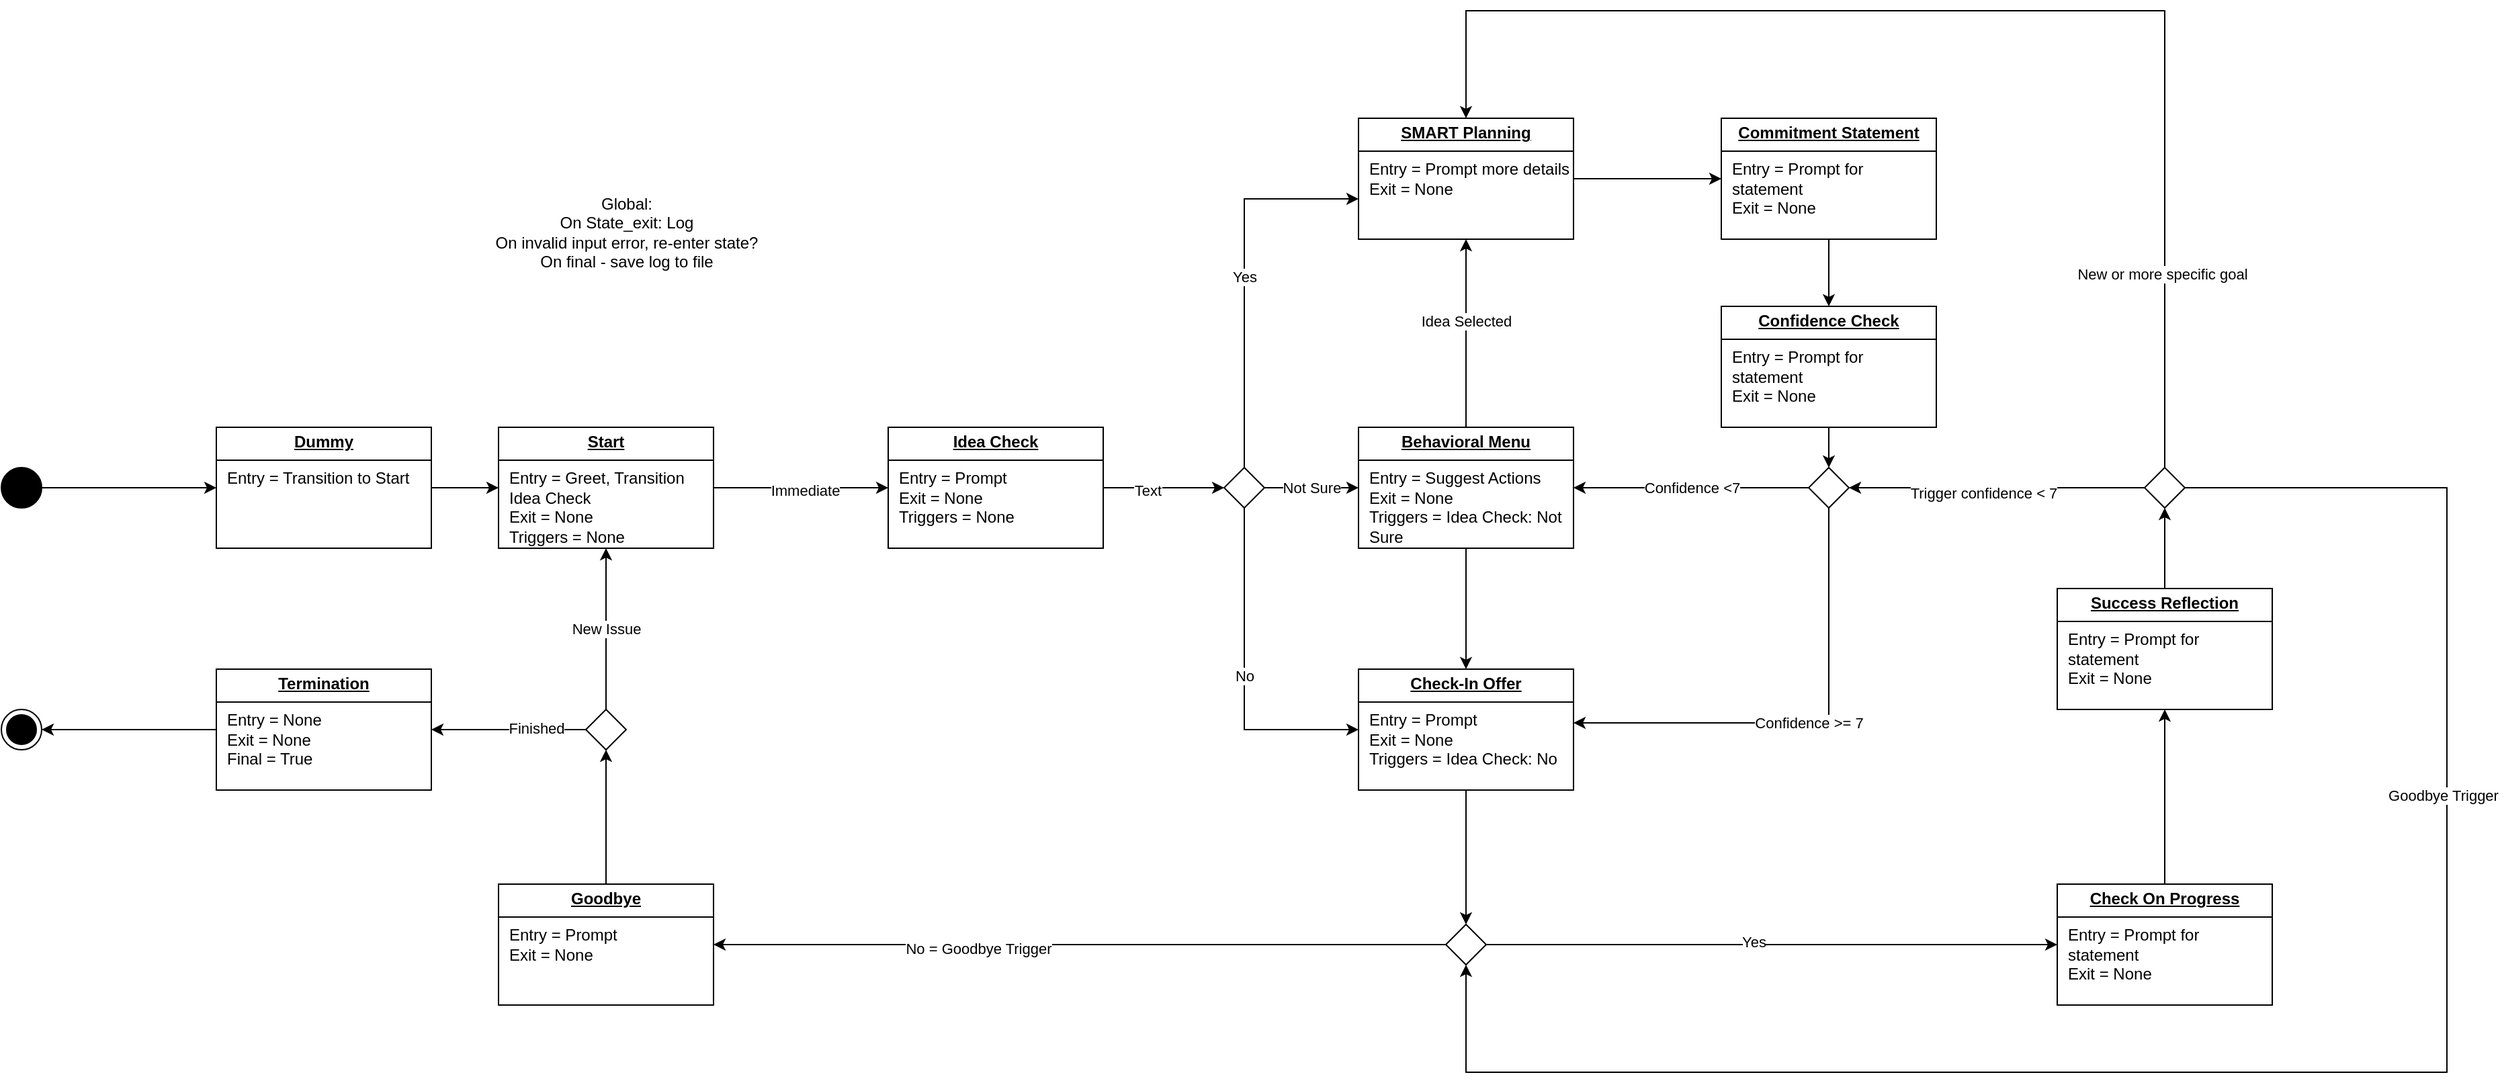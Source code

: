 <mxfile version="25.0.1">
  <diagram name="Page-1" id="mNmfo9-ZY8wS-75tIMfN">
    <mxGraphModel dx="1434" dy="738" grid="1" gridSize="10" guides="1" tooltips="1" connect="1" arrows="1" fold="1" page="1" pageScale="1" pageWidth="1100" pageHeight="850" math="0" shadow="0">
      <root>
        <mxCell id="0" />
        <mxCell id="1" parent="0" />
        <mxCell id="98yfZiaLMMMqMSyK-l2X-13" style="edgeStyle=orthogonalEdgeStyle;rounded=0;orthogonalLoop=1;jettySize=auto;html=1;" parent="1" source="98yfZiaLMMMqMSyK-l2X-6" target="98yfZiaLMMMqMSyK-l2X-10" edge="1">
          <mxGeometry relative="1" as="geometry" />
        </mxCell>
        <mxCell id="98yfZiaLMMMqMSyK-l2X-14" value="Immediate" style="edgeLabel;html=1;align=center;verticalAlign=middle;resizable=0;points=[];" parent="98yfZiaLMMMqMSyK-l2X-13" vertex="1" connectable="0">
          <mxGeometry x="0.046" y="-2" relative="1" as="geometry">
            <mxPoint as="offset" />
          </mxGeometry>
        </mxCell>
        <mxCell id="98yfZiaLMMMqMSyK-l2X-6" value="&lt;p style=&quot;margin:0px;margin-top:4px;text-align:center;text-decoration:underline;&quot;&gt;&lt;b&gt;Start&lt;/b&gt;&lt;/p&gt;&lt;hr size=&quot;1&quot; style=&quot;border-style:solid;&quot;&gt;&lt;p style=&quot;margin:0px;margin-left:8px;&quot;&gt;Entry = Greet, Transition Idea Check&lt;br&gt;Exit = None&lt;br&gt;Triggers = None&lt;/p&gt;" style="verticalAlign=top;align=left;overflow=fill;html=1;whiteSpace=wrap;container=1;" parent="1" vertex="1">
          <mxGeometry x="440" y="340" width="160" height="90" as="geometry" />
        </mxCell>
        <mxCell id="98yfZiaLMMMqMSyK-l2X-11" style="edgeStyle=orthogonalEdgeStyle;rounded=0;orthogonalLoop=1;jettySize=auto;html=1;entryX=0;entryY=0.5;entryDx=0;entryDy=0;" parent="1" source="98yfZiaLMMMqMSyK-l2X-7" target="98yfZiaLMMMqMSyK-l2X-99" edge="1">
          <mxGeometry relative="1" as="geometry" />
        </mxCell>
        <mxCell id="98yfZiaLMMMqMSyK-l2X-7" value="" style="ellipse;fillColor=strokeColor;html=1;" parent="1" vertex="1">
          <mxGeometry x="70" y="370" width="30" height="30" as="geometry" />
        </mxCell>
        <mxCell id="98yfZiaLMMMqMSyK-l2X-16" style="edgeStyle=orthogonalEdgeStyle;rounded=0;orthogonalLoop=1;jettySize=auto;html=1;" parent="1" source="98yfZiaLMMMqMSyK-l2X-10" target="98yfZiaLMMMqMSyK-l2X-15" edge="1">
          <mxGeometry relative="1" as="geometry" />
        </mxCell>
        <mxCell id="YFkgDHGAvPGRMSyyv57I-1" value="Text" style="edgeLabel;html=1;align=center;verticalAlign=middle;resizable=0;points=[];" parent="98yfZiaLMMMqMSyK-l2X-16" vertex="1" connectable="0">
          <mxGeometry x="-0.263" y="-2" relative="1" as="geometry">
            <mxPoint as="offset" />
          </mxGeometry>
        </mxCell>
        <mxCell id="98yfZiaLMMMqMSyK-l2X-10" value="&lt;p style=&quot;margin:0px;margin-top:4px;text-align:center;text-decoration:underline;&quot;&gt;&lt;b&gt;Idea Check&lt;/b&gt;&lt;/p&gt;&lt;hr size=&quot;1&quot; style=&quot;border-style:solid;&quot;&gt;&lt;p style=&quot;margin:0px;margin-left:8px;&quot;&gt;Entry = Prompt&lt;br&gt;Exit = None&lt;br&gt;Triggers = None&lt;/p&gt;" style="verticalAlign=top;align=left;overflow=fill;html=1;whiteSpace=wrap;container=1;" parent="1" vertex="1">
          <mxGeometry x="730" y="340" width="160" height="90" as="geometry" />
        </mxCell>
        <mxCell id="98yfZiaLMMMqMSyK-l2X-21" value="Yes" style="edgeStyle=orthogonalEdgeStyle;rounded=0;orthogonalLoop=1;jettySize=auto;html=1;" parent="1" source="98yfZiaLMMMqMSyK-l2X-15" target="98yfZiaLMMMqMSyK-l2X-26" edge="1">
          <mxGeometry relative="1" as="geometry">
            <mxPoint x="995" y="240" as="targetPoint" />
            <Array as="points">
              <mxPoint x="995" y="170" />
            </Array>
          </mxGeometry>
        </mxCell>
        <mxCell id="98yfZiaLMMMqMSyK-l2X-22" value="Not Sure" style="edgeStyle=orthogonalEdgeStyle;rounded=0;orthogonalLoop=1;jettySize=auto;html=1;exitX=1;exitY=0.5;exitDx=0;exitDy=0;" parent="1" source="98yfZiaLMMMqMSyK-l2X-15" target="98yfZiaLMMMqMSyK-l2X-20" edge="1">
          <mxGeometry relative="1" as="geometry" />
        </mxCell>
        <mxCell id="98yfZiaLMMMqMSyK-l2X-24" value="No" style="edgeStyle=orthogonalEdgeStyle;rounded=0;orthogonalLoop=1;jettySize=auto;html=1;movable=1;resizable=1;rotatable=1;deletable=1;editable=1;locked=0;connectable=1;" parent="1" source="98yfZiaLMMMqMSyK-l2X-15" target="98yfZiaLMMMqMSyK-l2X-23" edge="1">
          <mxGeometry relative="1" as="geometry">
            <mxPoint x="1250" y="590" as="targetPoint" />
            <Array as="points">
              <mxPoint x="995" y="565" />
            </Array>
          </mxGeometry>
        </mxCell>
        <mxCell id="98yfZiaLMMMqMSyK-l2X-15" value="" style="rhombus;" parent="1" vertex="1">
          <mxGeometry x="980" y="370" width="30" height="30" as="geometry" />
        </mxCell>
        <mxCell id="98yfZiaLMMMqMSyK-l2X-27" style="edgeStyle=orthogonalEdgeStyle;rounded=0;orthogonalLoop=1;jettySize=auto;html=1;" parent="1" source="98yfZiaLMMMqMSyK-l2X-20" target="98yfZiaLMMMqMSyK-l2X-26" edge="1">
          <mxGeometry relative="1" as="geometry" />
        </mxCell>
        <mxCell id="98yfZiaLMMMqMSyK-l2X-28" value="Idea Selected" style="edgeLabel;html=1;align=center;verticalAlign=middle;resizable=0;points=[];" parent="98yfZiaLMMMqMSyK-l2X-27" vertex="1" connectable="0">
          <mxGeometry x="0.137" relative="1" as="geometry">
            <mxPoint as="offset" />
          </mxGeometry>
        </mxCell>
        <mxCell id="98yfZiaLMMMqMSyK-l2X-40" style="edgeStyle=orthogonalEdgeStyle;rounded=0;orthogonalLoop=1;jettySize=auto;html=1;" parent="1" source="98yfZiaLMMMqMSyK-l2X-20" target="98yfZiaLMMMqMSyK-l2X-23" edge="1">
          <mxGeometry relative="1" as="geometry" />
        </mxCell>
        <mxCell id="98yfZiaLMMMqMSyK-l2X-20" value="&lt;p style=&quot;margin:0px;margin-top:4px;text-align:center;text-decoration:underline;&quot;&gt;&lt;b&gt;Behavioral Menu&lt;/b&gt;&lt;/p&gt;&lt;hr size=&quot;1&quot; style=&quot;border-style:solid;&quot;&gt;&lt;p style=&quot;margin:0px;margin-left:8px;&quot;&gt;Entry = Suggest Actions&lt;br&gt;Exit = None&lt;br&gt;Triggers = Idea Check: Not Sure&lt;/p&gt;" style="verticalAlign=top;align=left;overflow=fill;html=1;whiteSpace=wrap;container=1;" parent="1" vertex="1">
          <mxGeometry x="1080" y="340" width="160" height="90" as="geometry" />
        </mxCell>
        <mxCell id="98yfZiaLMMMqMSyK-l2X-44" style="edgeStyle=orthogonalEdgeStyle;rounded=0;orthogonalLoop=1;jettySize=auto;html=1;" parent="1" source="98yfZiaLMMMqMSyK-l2X-23" target="98yfZiaLMMMqMSyK-l2X-43" edge="1">
          <mxGeometry relative="1" as="geometry" />
        </mxCell>
        <mxCell id="98yfZiaLMMMqMSyK-l2X-23" value="&lt;p style=&quot;margin:0px;margin-top:4px;text-align:center;text-decoration:underline;&quot;&gt;&lt;b&gt;Check-In Offer&lt;/b&gt;&lt;/p&gt;&lt;hr size=&quot;1&quot; style=&quot;border-style:solid;&quot;&gt;&lt;p style=&quot;margin:0px;margin-left:8px;&quot;&gt;Entry = Prompt&lt;br&gt;Exit = None&lt;br&gt;Triggers = Idea Check: No&lt;/p&gt;" style="verticalAlign=top;align=left;overflow=fill;html=1;whiteSpace=wrap;container=1;" parent="1" vertex="1">
          <mxGeometry x="1080" y="520" width="160" height="90" as="geometry" />
        </mxCell>
        <mxCell id="98yfZiaLMMMqMSyK-l2X-25" value="Global:&lt;div&gt;On State_exit: Log&lt;/div&gt;&lt;div&gt;On invalid input error, re-enter state?&lt;/div&gt;&lt;div&gt;On final - save log to file&lt;/div&gt;" style="text;html=1;align=center;verticalAlign=middle;resizable=0;points=[];autosize=1;strokeColor=none;fillColor=none;" parent="1" vertex="1">
          <mxGeometry x="425" y="160" width="220" height="70" as="geometry" />
        </mxCell>
        <mxCell id="98yfZiaLMMMqMSyK-l2X-34" style="edgeStyle=orthogonalEdgeStyle;rounded=0;orthogonalLoop=1;jettySize=auto;html=1;" parent="1" source="98yfZiaLMMMqMSyK-l2X-26" target="98yfZiaLMMMqMSyK-l2X-32" edge="1">
          <mxGeometry relative="1" as="geometry" />
        </mxCell>
        <mxCell id="98yfZiaLMMMqMSyK-l2X-26" value="&lt;p style=&quot;margin:0px;margin-top:4px;text-align:center;text-decoration:underline;&quot;&gt;&lt;b&gt;SMART Planning&lt;/b&gt;&lt;/p&gt;&lt;hr size=&quot;1&quot; style=&quot;border-style:solid;&quot;&gt;&lt;p style=&quot;margin:0px;margin-left:8px;&quot;&gt;Entry = Prompt more details&lt;br&gt;Exit = None&lt;br&gt;&lt;br&gt;&lt;/p&gt;" style="verticalAlign=top;align=left;overflow=fill;html=1;whiteSpace=wrap;container=1;" parent="1" vertex="1">
          <mxGeometry x="1080" y="110" width="160" height="90" as="geometry" />
        </mxCell>
        <mxCell id="98yfZiaLMMMqMSyK-l2X-36" style="edgeStyle=orthogonalEdgeStyle;rounded=0;orthogonalLoop=1;jettySize=auto;html=1;" parent="1" source="98yfZiaLMMMqMSyK-l2X-32" target="98yfZiaLMMMqMSyK-l2X-35" edge="1">
          <mxGeometry relative="1" as="geometry" />
        </mxCell>
        <mxCell id="98yfZiaLMMMqMSyK-l2X-32" value="&lt;p style=&quot;margin:0px;margin-top:4px;text-align:center;text-decoration:underline;&quot;&gt;&lt;b&gt;Commitment Statement&lt;/b&gt;&lt;/p&gt;&lt;hr size=&quot;1&quot; style=&quot;border-style:solid;&quot;&gt;&lt;p style=&quot;margin:0px;margin-left:8px;&quot;&gt;Entry = Prompt for statement&lt;br&gt;Exit = None&lt;br&gt;&lt;br&gt;&lt;/p&gt;" style="verticalAlign=top;align=left;overflow=fill;html=1;whiteSpace=wrap;container=1;" parent="1" vertex="1">
          <mxGeometry x="1350" y="110" width="160" height="90" as="geometry" />
        </mxCell>
        <mxCell id="98yfZiaLMMMqMSyK-l2X-51" style="edgeStyle=orthogonalEdgeStyle;rounded=0;orthogonalLoop=1;jettySize=auto;html=1;" parent="1" source="98yfZiaLMMMqMSyK-l2X-33" target="98yfZiaLMMMqMSyK-l2X-47" edge="1">
          <mxGeometry relative="1" as="geometry" />
        </mxCell>
        <mxCell id="98yfZiaLMMMqMSyK-l2X-33" value="&lt;p style=&quot;margin:0px;margin-top:4px;text-align:center;text-decoration:underline;&quot;&gt;&lt;b&gt;Check On Progress&lt;/b&gt;&lt;/p&gt;&lt;hr size=&quot;1&quot; style=&quot;border-style:solid;&quot;&gt;&lt;p style=&quot;margin:0px;margin-left:8px;&quot;&gt;Entry = Prompt for statement&lt;br&gt;Exit = None&lt;br&gt;&lt;br&gt;&lt;/p&gt;" style="verticalAlign=top;align=left;overflow=fill;html=1;whiteSpace=wrap;container=1;" parent="1" vertex="1">
          <mxGeometry x="1600" y="680" width="160" height="90" as="geometry" />
        </mxCell>
        <mxCell id="98yfZiaLMMMqMSyK-l2X-69" style="edgeStyle=orthogonalEdgeStyle;rounded=0;orthogonalLoop=1;jettySize=auto;html=1;entryX=0.5;entryY=0;entryDx=0;entryDy=0;" parent="1" source="98yfZiaLMMMqMSyK-l2X-35" target="98yfZiaLMMMqMSyK-l2X-66" edge="1">
          <mxGeometry relative="1" as="geometry" />
        </mxCell>
        <mxCell id="98yfZiaLMMMqMSyK-l2X-35" value="&lt;p style=&quot;margin:0px;margin-top:4px;text-align:center;text-decoration:underline;&quot;&gt;&lt;b&gt;Confidence Check&lt;/b&gt;&lt;/p&gt;&lt;hr size=&quot;1&quot; style=&quot;border-style:solid;&quot;&gt;&lt;p style=&quot;margin:0px;margin-left:8px;&quot;&gt;Entry = Prompt for statement&lt;br&gt;Exit = None&lt;br&gt;&lt;br&gt;&lt;/p&gt;" style="verticalAlign=top;align=left;overflow=fill;html=1;whiteSpace=wrap;container=1;" parent="1" vertex="1">
          <mxGeometry x="1350" y="250" width="160" height="90" as="geometry" />
        </mxCell>
        <mxCell id="98yfZiaLMMMqMSyK-l2X-45" style="edgeStyle=orthogonalEdgeStyle;rounded=0;orthogonalLoop=1;jettySize=auto;html=1;" parent="1" source="98yfZiaLMMMqMSyK-l2X-43" target="98yfZiaLMMMqMSyK-l2X-33" edge="1">
          <mxGeometry relative="1" as="geometry" />
        </mxCell>
        <mxCell id="98yfZiaLMMMqMSyK-l2X-46" value="Yes" style="edgeLabel;html=1;align=center;verticalAlign=middle;resizable=0;points=[];" parent="98yfZiaLMMMqMSyK-l2X-45" vertex="1" connectable="0">
          <mxGeometry x="-0.067" y="2" relative="1" as="geometry">
            <mxPoint as="offset" />
          </mxGeometry>
        </mxCell>
        <mxCell id="98yfZiaLMMMqMSyK-l2X-88" style="edgeStyle=orthogonalEdgeStyle;rounded=0;orthogonalLoop=1;jettySize=auto;html=1;" parent="1" source="98yfZiaLMMMqMSyK-l2X-43" target="98yfZiaLMMMqMSyK-l2X-62" edge="1">
          <mxGeometry relative="1" as="geometry">
            <mxPoint x="880" y="725" as="targetPoint" />
          </mxGeometry>
        </mxCell>
        <mxCell id="98yfZiaLMMMqMSyK-l2X-90" value="No = Goodbye Trigger" style="edgeLabel;html=1;align=center;verticalAlign=middle;resizable=0;points=[];" parent="98yfZiaLMMMqMSyK-l2X-88" vertex="1" connectable="0">
          <mxGeometry x="0.275" y="3" relative="1" as="geometry">
            <mxPoint x="-1" as="offset" />
          </mxGeometry>
        </mxCell>
        <mxCell id="98yfZiaLMMMqMSyK-l2X-43" value="" style="rhombus;" parent="1" vertex="1">
          <mxGeometry x="1145" y="710" width="30" height="30" as="geometry" />
        </mxCell>
        <mxCell id="98yfZiaLMMMqMSyK-l2X-81" style="edgeStyle=orthogonalEdgeStyle;rounded=0;orthogonalLoop=1;jettySize=auto;html=1;entryX=0.5;entryY=1;entryDx=0;entryDy=0;" parent="1" source="98yfZiaLMMMqMSyK-l2X-47" target="98yfZiaLMMMqMSyK-l2X-80" edge="1">
          <mxGeometry relative="1" as="geometry" />
        </mxCell>
        <mxCell id="98yfZiaLMMMqMSyK-l2X-47" value="&lt;p style=&quot;margin:0px;margin-top:4px;text-align:center;text-decoration:underline;&quot;&gt;&lt;b&gt;Success Reflection&lt;/b&gt;&lt;/p&gt;&lt;hr size=&quot;1&quot; style=&quot;border-style:solid;&quot;&gt;&lt;p style=&quot;margin:0px;margin-left:8px;&quot;&gt;Entry = Prompt for statement&lt;br&gt;Exit = None&lt;br&gt;&lt;br&gt;&lt;/p&gt;" style="verticalAlign=top;align=left;overflow=fill;html=1;whiteSpace=wrap;container=1;" parent="1" vertex="1">
          <mxGeometry x="1600" y="460" width="160" height="90" as="geometry" />
        </mxCell>
        <mxCell id="98yfZiaLMMMqMSyK-l2X-60" value="Ex" style="ellipse;html=1;shape=endState;fillColor=strokeColor;" parent="1" vertex="1">
          <mxGeometry x="70" y="550" width="30" height="30" as="geometry" />
        </mxCell>
        <mxCell id="98yfZiaLMMMqMSyK-l2X-75" style="edgeStyle=orthogonalEdgeStyle;rounded=0;orthogonalLoop=1;jettySize=auto;html=1;entryX=0.5;entryY=1;entryDx=0;entryDy=0;" parent="1" source="98yfZiaLMMMqMSyK-l2X-62" target="98yfZiaLMMMqMSyK-l2X-72" edge="1">
          <mxGeometry relative="1" as="geometry" />
        </mxCell>
        <mxCell id="98yfZiaLMMMqMSyK-l2X-62" value="&lt;p style=&quot;margin:0px;margin-top:4px;text-align:center;text-decoration:underline;&quot;&gt;&lt;b&gt;Goodbye&lt;/b&gt;&lt;/p&gt;&lt;hr size=&quot;1&quot; style=&quot;border-style:solid;&quot;&gt;&lt;p style=&quot;margin:0px;margin-left:8px;&quot;&gt;Entry = Prompt&amp;nbsp;&lt;br&gt;Exit = None&lt;br&gt;&lt;br&gt;&lt;/p&gt;" style="verticalAlign=top;align=left;overflow=fill;html=1;whiteSpace=wrap;container=1;" parent="1" vertex="1">
          <mxGeometry x="440" y="680" width="160" height="90" as="geometry" />
        </mxCell>
        <mxCell id="98yfZiaLMMMqMSyK-l2X-70" value="Confidence &amp;gt;= 7" style="edgeStyle=orthogonalEdgeStyle;rounded=0;orthogonalLoop=1;jettySize=auto;html=1;" parent="1" source="98yfZiaLMMMqMSyK-l2X-66" target="98yfZiaLMMMqMSyK-l2X-23" edge="1">
          <mxGeometry relative="1" as="geometry">
            <Array as="points">
              <mxPoint x="1430" y="560" />
            </Array>
          </mxGeometry>
        </mxCell>
        <mxCell id="98yfZiaLMMMqMSyK-l2X-71" value="Confidence &amp;lt;7" style="edgeStyle=orthogonalEdgeStyle;rounded=0;orthogonalLoop=1;jettySize=auto;html=1;" parent="1" source="98yfZiaLMMMqMSyK-l2X-66" target="98yfZiaLMMMqMSyK-l2X-20" edge="1">
          <mxGeometry relative="1" as="geometry" />
        </mxCell>
        <mxCell id="98yfZiaLMMMqMSyK-l2X-66" value="" style="rhombus;" parent="1" vertex="1">
          <mxGeometry x="1415" y="370" width="30" height="30" as="geometry" />
        </mxCell>
        <mxCell id="98yfZiaLMMMqMSyK-l2X-74" value="New Issue" style="edgeStyle=orthogonalEdgeStyle;rounded=0;orthogonalLoop=1;jettySize=auto;html=1;" parent="1" source="98yfZiaLMMMqMSyK-l2X-72" target="98yfZiaLMMMqMSyK-l2X-6" edge="1">
          <mxGeometry relative="1" as="geometry" />
        </mxCell>
        <mxCell id="98yfZiaLMMMqMSyK-l2X-76" style="edgeStyle=orthogonalEdgeStyle;rounded=0;orthogonalLoop=1;jettySize=auto;html=1;exitX=0;exitY=0.5;exitDx=0;exitDy=0;" parent="1" source="98yfZiaLMMMqMSyK-l2X-72" target="98yfZiaLMMMqMSyK-l2X-97" edge="1">
          <mxGeometry relative="1" as="geometry" />
        </mxCell>
        <mxCell id="98yfZiaLMMMqMSyK-l2X-95" value="Finished" style="edgeLabel;html=1;align=center;verticalAlign=middle;resizable=0;points=[];" parent="98yfZiaLMMMqMSyK-l2X-76" vertex="1" connectable="0">
          <mxGeometry x="-0.356" y="-1" relative="1" as="geometry">
            <mxPoint as="offset" />
          </mxGeometry>
        </mxCell>
        <mxCell id="98yfZiaLMMMqMSyK-l2X-72" value="" style="rhombus;" parent="1" vertex="1">
          <mxGeometry x="505" y="550" width="30" height="30" as="geometry" />
        </mxCell>
        <mxCell id="98yfZiaLMMMqMSyK-l2X-82" style="edgeStyle=orthogonalEdgeStyle;rounded=0;orthogonalLoop=1;jettySize=auto;html=1;entryX=1;entryY=0.5;entryDx=0;entryDy=0;" parent="1" source="98yfZiaLMMMqMSyK-l2X-80" target="98yfZiaLMMMqMSyK-l2X-66" edge="1">
          <mxGeometry relative="1" as="geometry" />
        </mxCell>
        <mxCell id="98yfZiaLMMMqMSyK-l2X-83" value="Trigger confidence &amp;lt; 7" style="edgeLabel;html=1;align=center;verticalAlign=middle;resizable=0;points=[];" parent="98yfZiaLMMMqMSyK-l2X-82" vertex="1" connectable="0">
          <mxGeometry x="0.089" y="4" relative="1" as="geometry">
            <mxPoint as="offset" />
          </mxGeometry>
        </mxCell>
        <mxCell id="98yfZiaLMMMqMSyK-l2X-85" style="edgeStyle=orthogonalEdgeStyle;rounded=0;orthogonalLoop=1;jettySize=auto;html=1;entryX=0.5;entryY=0;entryDx=0;entryDy=0;" parent="1" source="98yfZiaLMMMqMSyK-l2X-80" target="98yfZiaLMMMqMSyK-l2X-26" edge="1">
          <mxGeometry relative="1" as="geometry">
            <mxPoint x="1680" y="10" as="targetPoint" />
            <Array as="points">
              <mxPoint x="1680" y="30" />
              <mxPoint x="1160" y="30" />
            </Array>
          </mxGeometry>
        </mxCell>
        <mxCell id="98yfZiaLMMMqMSyK-l2X-86" value="New or more specific goal" style="edgeLabel;html=1;align=center;verticalAlign=middle;resizable=0;points=[];" parent="98yfZiaLMMMqMSyK-l2X-85" vertex="1" connectable="0">
          <mxGeometry x="-0.693" y="2" relative="1" as="geometry">
            <mxPoint as="offset" />
          </mxGeometry>
        </mxCell>
        <mxCell id="98yfZiaLMMMqMSyK-l2X-87" style="edgeStyle=orthogonalEdgeStyle;rounded=0;orthogonalLoop=1;jettySize=auto;html=1;entryX=0.5;entryY=1;entryDx=0;entryDy=0;" parent="1" source="98yfZiaLMMMqMSyK-l2X-80" target="98yfZiaLMMMqMSyK-l2X-43" edge="1">
          <mxGeometry relative="1" as="geometry">
            <mxPoint x="2030" y="385" as="targetPoint" />
            <Array as="points">
              <mxPoint x="1890" y="385" />
              <mxPoint x="1890" y="820" />
              <mxPoint x="1160" y="820" />
            </Array>
          </mxGeometry>
        </mxCell>
        <mxCell id="98yfZiaLMMMqMSyK-l2X-89" value="Goodbye Trigger" style="edgeLabel;html=1;align=center;verticalAlign=middle;resizable=0;points=[];" parent="98yfZiaLMMMqMSyK-l2X-87" vertex="1" connectable="0">
          <mxGeometry x="-0.412" y="-3" relative="1" as="geometry">
            <mxPoint as="offset" />
          </mxGeometry>
        </mxCell>
        <mxCell id="98yfZiaLMMMqMSyK-l2X-80" value="" style="rhombus;" parent="1" vertex="1">
          <mxGeometry x="1665" y="370" width="30" height="30" as="geometry" />
        </mxCell>
        <mxCell id="98yfZiaLMMMqMSyK-l2X-98" style="edgeStyle=orthogonalEdgeStyle;rounded=0;orthogonalLoop=1;jettySize=auto;html=1;" parent="1" source="98yfZiaLMMMqMSyK-l2X-97" target="98yfZiaLMMMqMSyK-l2X-60" edge="1">
          <mxGeometry relative="1" as="geometry" />
        </mxCell>
        <mxCell id="98yfZiaLMMMqMSyK-l2X-97" value="&lt;p style=&quot;margin:0px;margin-top:4px;text-align:center;text-decoration:underline;&quot;&gt;&lt;b&gt;Termination&lt;/b&gt;&lt;/p&gt;&lt;hr size=&quot;1&quot; style=&quot;border-style:solid;&quot;&gt;&lt;p style=&quot;margin:0px;margin-left:8px;&quot;&gt;Entry = None&lt;br&gt;Exit = None&lt;/p&gt;&lt;p style=&quot;margin:0px;margin-left:8px;&quot;&gt;Final = True&lt;br&gt;&lt;br&gt;&lt;/p&gt;" style="verticalAlign=top;align=left;overflow=fill;html=1;whiteSpace=wrap;container=1;" parent="1" vertex="1">
          <mxGeometry x="230" y="520" width="160" height="90" as="geometry" />
        </mxCell>
        <mxCell id="98yfZiaLMMMqMSyK-l2X-100" style="edgeStyle=orthogonalEdgeStyle;rounded=0;orthogonalLoop=1;jettySize=auto;html=1;" parent="1" source="98yfZiaLMMMqMSyK-l2X-99" target="98yfZiaLMMMqMSyK-l2X-6" edge="1">
          <mxGeometry relative="1" as="geometry" />
        </mxCell>
        <mxCell id="98yfZiaLMMMqMSyK-l2X-99" value="&lt;p style=&quot;margin:0px;margin-top:4px;text-align:center;text-decoration:underline;&quot;&gt;&lt;b&gt;Dummy&lt;/b&gt;&lt;/p&gt;&lt;hr size=&quot;1&quot; style=&quot;border-style:solid;&quot;&gt;&lt;p style=&quot;margin:0px;margin-left:8px;&quot;&gt;Entry = Transition to Start&lt;/p&gt;" style="verticalAlign=top;align=left;overflow=fill;html=1;whiteSpace=wrap;container=1;" parent="1" vertex="1">
          <mxGeometry x="230" y="340" width="160" height="90" as="geometry" />
        </mxCell>
      </root>
    </mxGraphModel>
  </diagram>
</mxfile>

